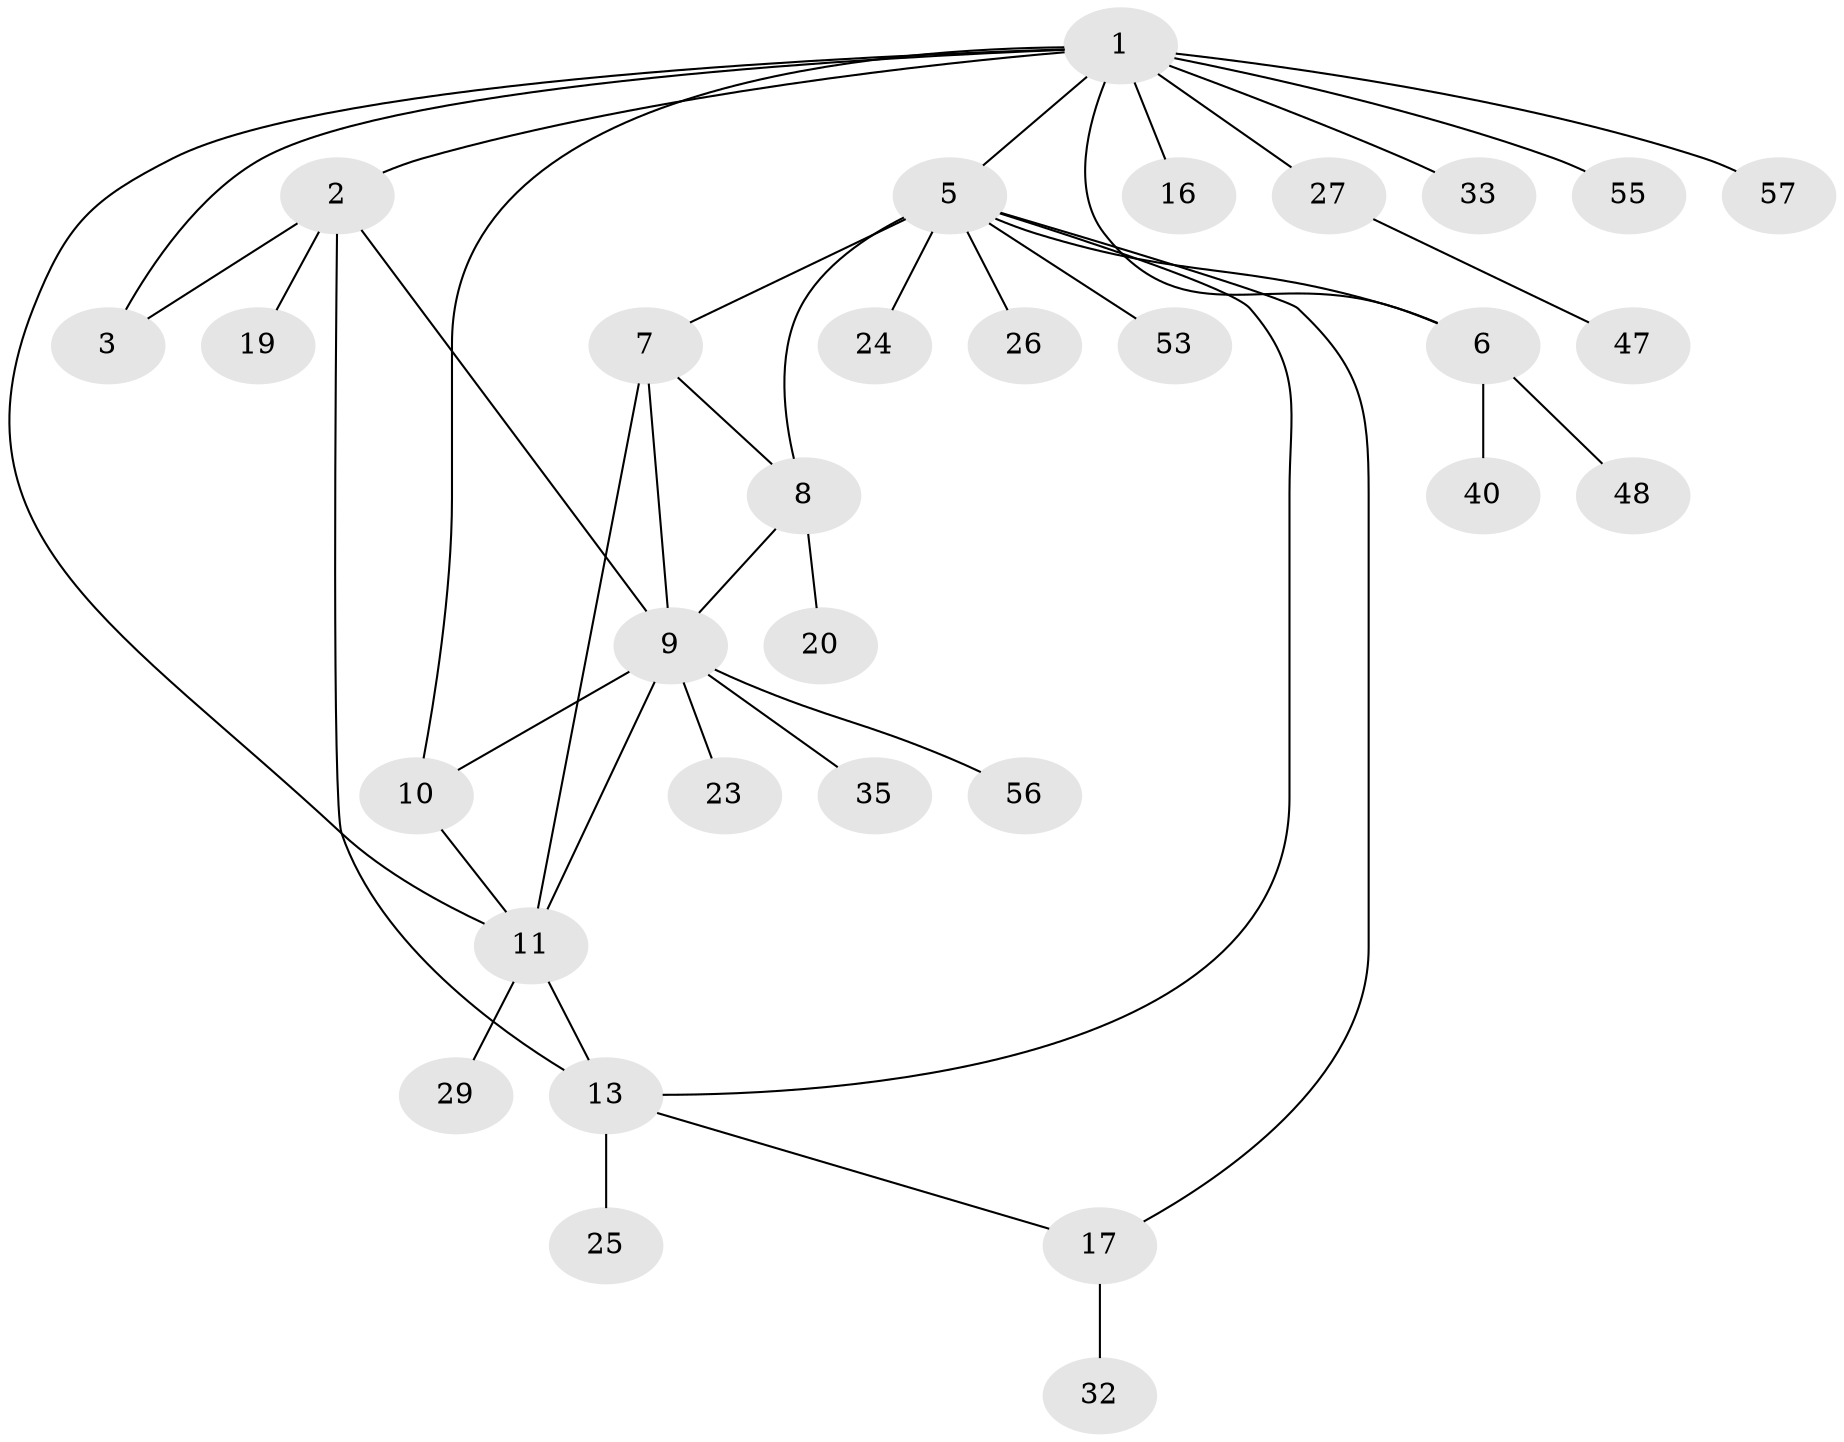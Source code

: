 // original degree distribution, {9: 0.031746031746031744, 5: 0.015873015873015872, 2: 0.1111111111111111, 7: 0.031746031746031744, 4: 0.12698412698412698, 8: 0.015873015873015872, 3: 0.1111111111111111, 10: 0.015873015873015872, 1: 0.5396825396825397}
// Generated by graph-tools (version 1.1) at 2025/16/03/09/25 04:16:01]
// undirected, 31 vertices, 42 edges
graph export_dot {
graph [start="1"]
  node [color=gray90,style=filled];
  1 [super="+4"];
  2;
  3;
  5;
  6;
  7;
  8 [super="+22"];
  9 [super="+18+59"];
  10 [super="+12"];
  11 [super="+42+15+21"];
  13 [super="+58+14+28"];
  16;
  17 [super="+41"];
  19 [super="+31"];
  20;
  23 [super="+44+50"];
  24;
  25;
  26;
  27;
  29 [super="+54+60+45"];
  32;
  33;
  35;
  40;
  47 [super="+62+63"];
  48;
  53;
  55;
  56;
  57;
  1 -- 2;
  1 -- 3;
  1 -- 11;
  1 -- 16;
  1 -- 27 [weight=2];
  1 -- 33;
  1 -- 55;
  1 -- 57;
  1 -- 5;
  1 -- 6;
  1 -- 10;
  2 -- 3;
  2 -- 9;
  2 -- 19;
  2 -- 13;
  5 -- 6;
  5 -- 7;
  5 -- 17;
  5 -- 24;
  5 -- 26;
  5 -- 53;
  5 -- 13;
  5 -- 8;
  6 -- 40;
  6 -- 48;
  7 -- 8;
  7 -- 9;
  7 -- 11;
  8 -- 9;
  8 -- 20;
  9 -- 56;
  9 -- 35;
  9 -- 23;
  9 -- 11 [weight=2];
  9 -- 10;
  10 -- 11 [weight=2];
  11 -- 29;
  11 -- 13 [weight=2];
  13 -- 17;
  13 -- 25;
  17 -- 32;
  27 -- 47;
}
